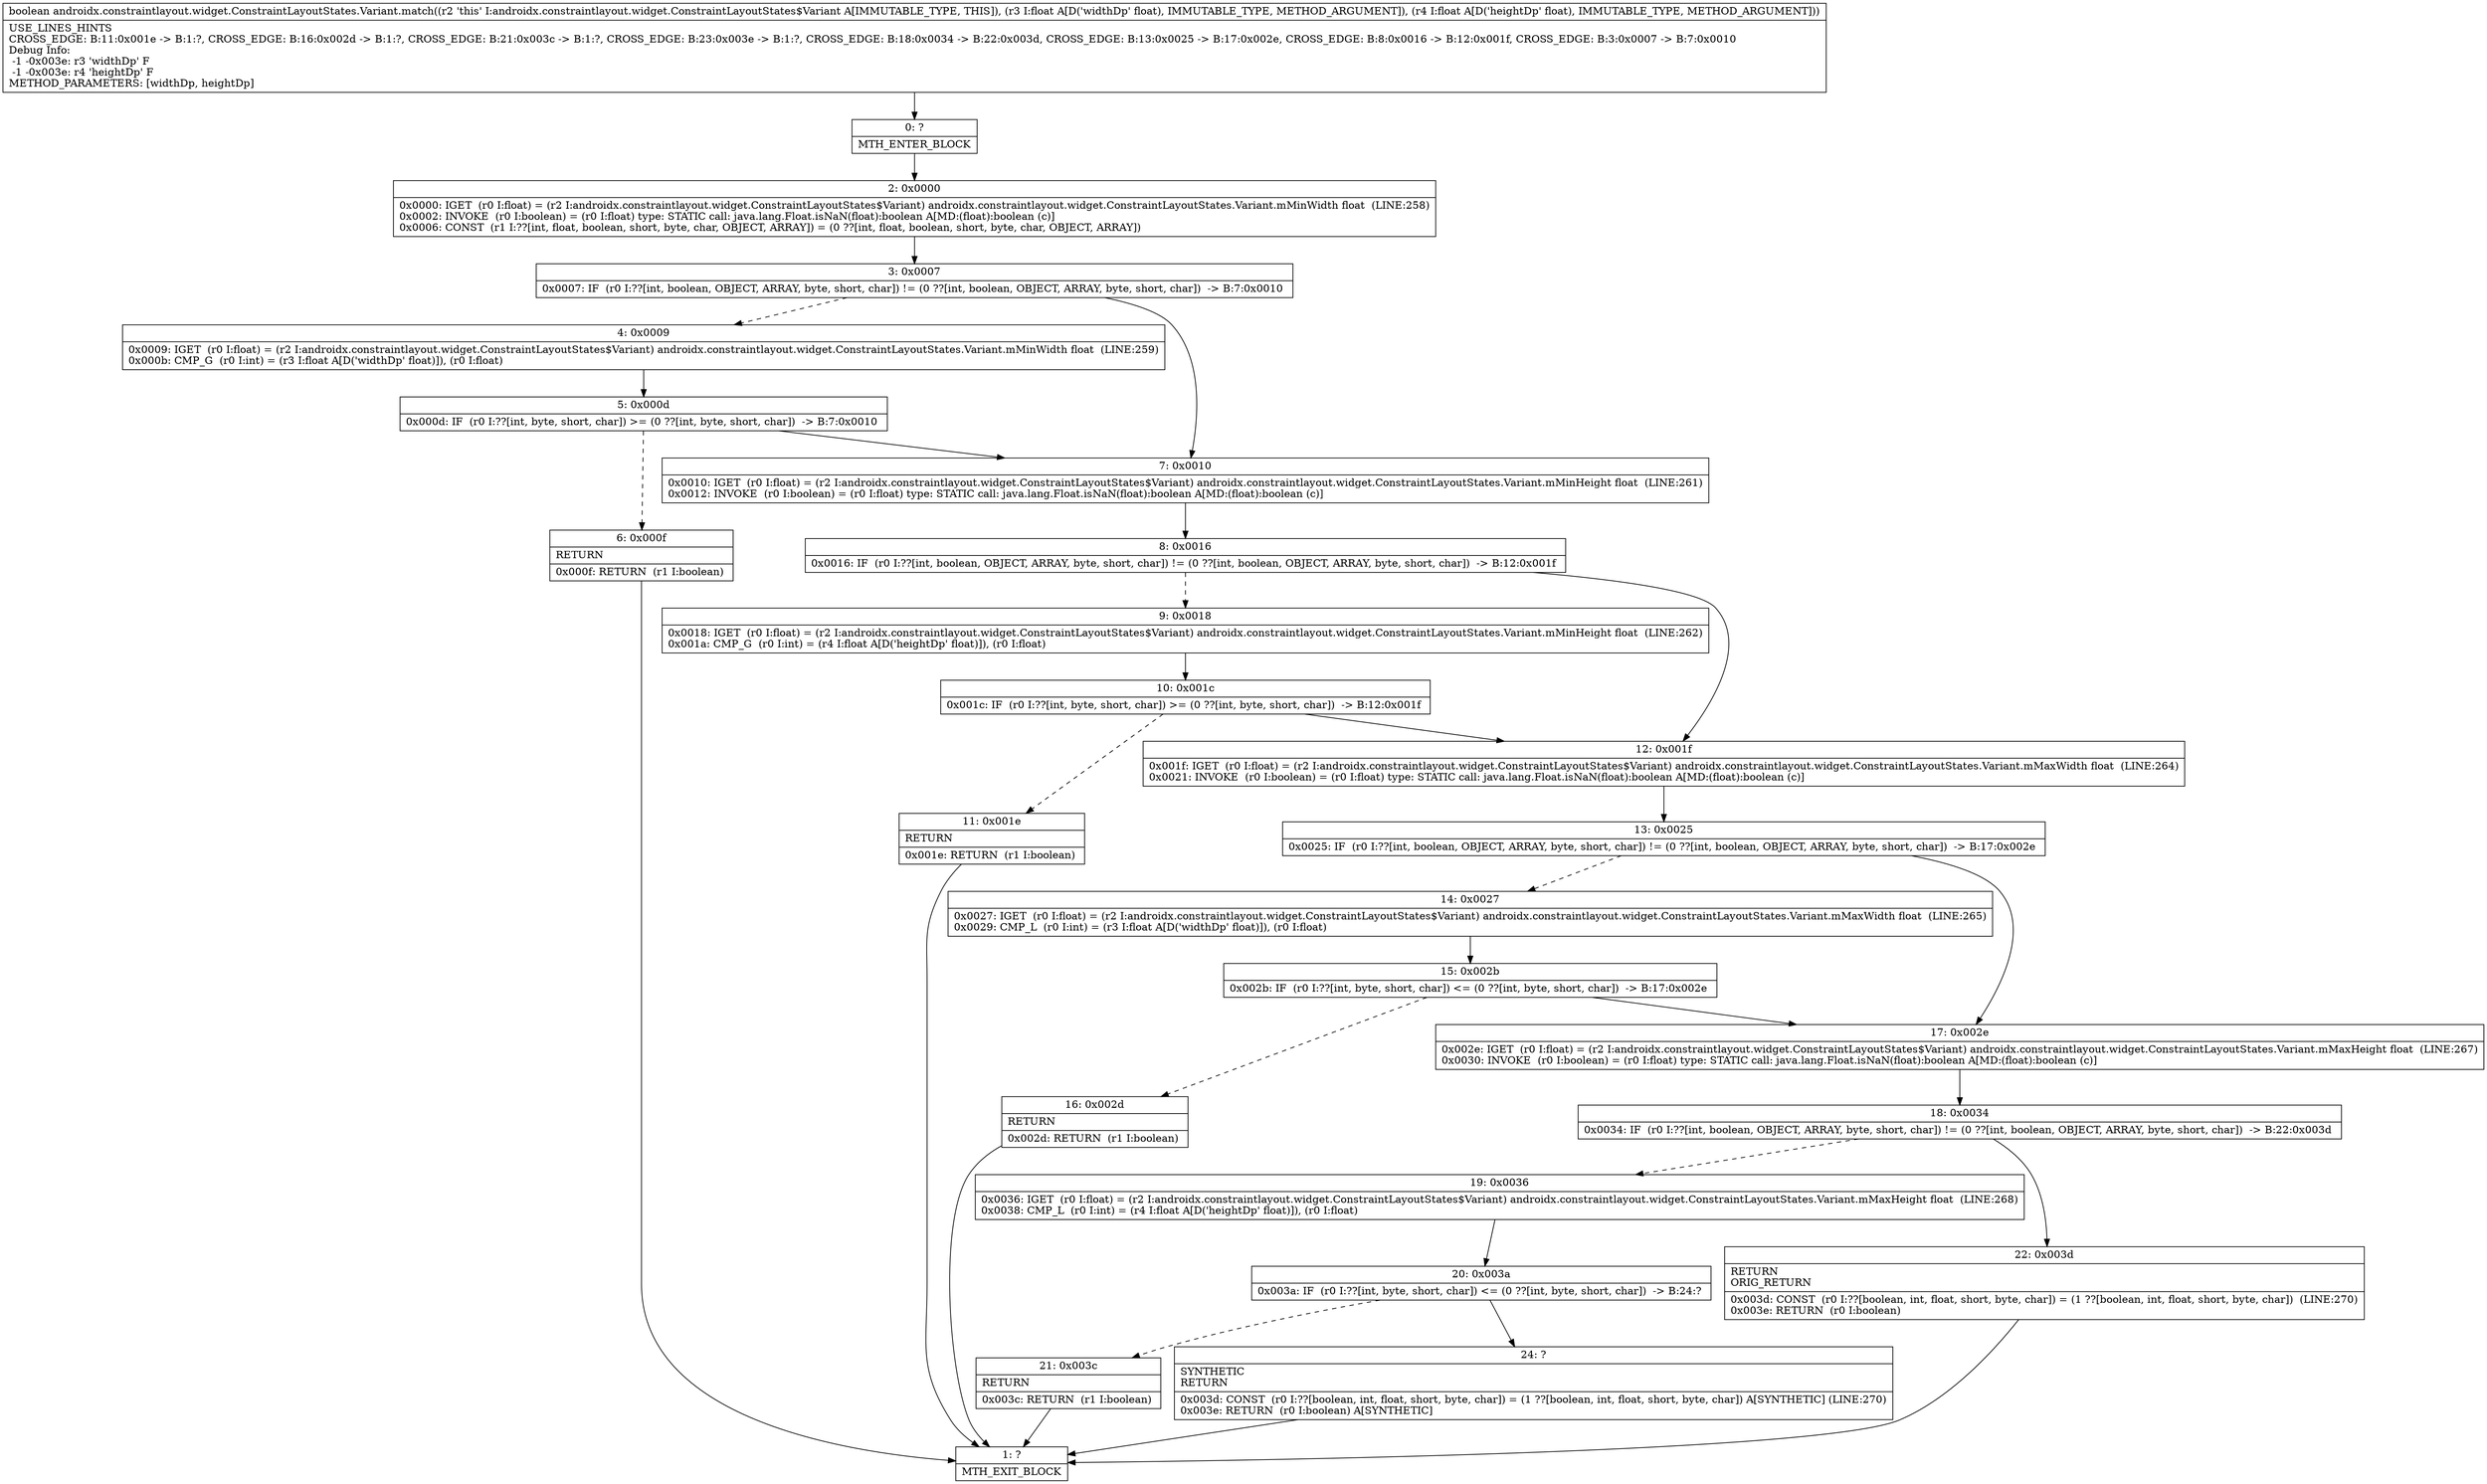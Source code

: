 digraph "CFG forandroidx.constraintlayout.widget.ConstraintLayoutStates.Variant.match(FF)Z" {
Node_0 [shape=record,label="{0\:\ ?|MTH_ENTER_BLOCK\l}"];
Node_2 [shape=record,label="{2\:\ 0x0000|0x0000: IGET  (r0 I:float) = (r2 I:androidx.constraintlayout.widget.ConstraintLayoutStates$Variant) androidx.constraintlayout.widget.ConstraintLayoutStates.Variant.mMinWidth float  (LINE:258)\l0x0002: INVOKE  (r0 I:boolean) = (r0 I:float) type: STATIC call: java.lang.Float.isNaN(float):boolean A[MD:(float):boolean (c)]\l0x0006: CONST  (r1 I:??[int, float, boolean, short, byte, char, OBJECT, ARRAY]) = (0 ??[int, float, boolean, short, byte, char, OBJECT, ARRAY]) \l}"];
Node_3 [shape=record,label="{3\:\ 0x0007|0x0007: IF  (r0 I:??[int, boolean, OBJECT, ARRAY, byte, short, char]) != (0 ??[int, boolean, OBJECT, ARRAY, byte, short, char])  \-\> B:7:0x0010 \l}"];
Node_4 [shape=record,label="{4\:\ 0x0009|0x0009: IGET  (r0 I:float) = (r2 I:androidx.constraintlayout.widget.ConstraintLayoutStates$Variant) androidx.constraintlayout.widget.ConstraintLayoutStates.Variant.mMinWidth float  (LINE:259)\l0x000b: CMP_G  (r0 I:int) = (r3 I:float A[D('widthDp' float)]), (r0 I:float) \l}"];
Node_5 [shape=record,label="{5\:\ 0x000d|0x000d: IF  (r0 I:??[int, byte, short, char]) \>= (0 ??[int, byte, short, char])  \-\> B:7:0x0010 \l}"];
Node_6 [shape=record,label="{6\:\ 0x000f|RETURN\l|0x000f: RETURN  (r1 I:boolean) \l}"];
Node_1 [shape=record,label="{1\:\ ?|MTH_EXIT_BLOCK\l}"];
Node_7 [shape=record,label="{7\:\ 0x0010|0x0010: IGET  (r0 I:float) = (r2 I:androidx.constraintlayout.widget.ConstraintLayoutStates$Variant) androidx.constraintlayout.widget.ConstraintLayoutStates.Variant.mMinHeight float  (LINE:261)\l0x0012: INVOKE  (r0 I:boolean) = (r0 I:float) type: STATIC call: java.lang.Float.isNaN(float):boolean A[MD:(float):boolean (c)]\l}"];
Node_8 [shape=record,label="{8\:\ 0x0016|0x0016: IF  (r0 I:??[int, boolean, OBJECT, ARRAY, byte, short, char]) != (0 ??[int, boolean, OBJECT, ARRAY, byte, short, char])  \-\> B:12:0x001f \l}"];
Node_9 [shape=record,label="{9\:\ 0x0018|0x0018: IGET  (r0 I:float) = (r2 I:androidx.constraintlayout.widget.ConstraintLayoutStates$Variant) androidx.constraintlayout.widget.ConstraintLayoutStates.Variant.mMinHeight float  (LINE:262)\l0x001a: CMP_G  (r0 I:int) = (r4 I:float A[D('heightDp' float)]), (r0 I:float) \l}"];
Node_10 [shape=record,label="{10\:\ 0x001c|0x001c: IF  (r0 I:??[int, byte, short, char]) \>= (0 ??[int, byte, short, char])  \-\> B:12:0x001f \l}"];
Node_11 [shape=record,label="{11\:\ 0x001e|RETURN\l|0x001e: RETURN  (r1 I:boolean) \l}"];
Node_12 [shape=record,label="{12\:\ 0x001f|0x001f: IGET  (r0 I:float) = (r2 I:androidx.constraintlayout.widget.ConstraintLayoutStates$Variant) androidx.constraintlayout.widget.ConstraintLayoutStates.Variant.mMaxWidth float  (LINE:264)\l0x0021: INVOKE  (r0 I:boolean) = (r0 I:float) type: STATIC call: java.lang.Float.isNaN(float):boolean A[MD:(float):boolean (c)]\l}"];
Node_13 [shape=record,label="{13\:\ 0x0025|0x0025: IF  (r0 I:??[int, boolean, OBJECT, ARRAY, byte, short, char]) != (0 ??[int, boolean, OBJECT, ARRAY, byte, short, char])  \-\> B:17:0x002e \l}"];
Node_14 [shape=record,label="{14\:\ 0x0027|0x0027: IGET  (r0 I:float) = (r2 I:androidx.constraintlayout.widget.ConstraintLayoutStates$Variant) androidx.constraintlayout.widget.ConstraintLayoutStates.Variant.mMaxWidth float  (LINE:265)\l0x0029: CMP_L  (r0 I:int) = (r3 I:float A[D('widthDp' float)]), (r0 I:float) \l}"];
Node_15 [shape=record,label="{15\:\ 0x002b|0x002b: IF  (r0 I:??[int, byte, short, char]) \<= (0 ??[int, byte, short, char])  \-\> B:17:0x002e \l}"];
Node_16 [shape=record,label="{16\:\ 0x002d|RETURN\l|0x002d: RETURN  (r1 I:boolean) \l}"];
Node_17 [shape=record,label="{17\:\ 0x002e|0x002e: IGET  (r0 I:float) = (r2 I:androidx.constraintlayout.widget.ConstraintLayoutStates$Variant) androidx.constraintlayout.widget.ConstraintLayoutStates.Variant.mMaxHeight float  (LINE:267)\l0x0030: INVOKE  (r0 I:boolean) = (r0 I:float) type: STATIC call: java.lang.Float.isNaN(float):boolean A[MD:(float):boolean (c)]\l}"];
Node_18 [shape=record,label="{18\:\ 0x0034|0x0034: IF  (r0 I:??[int, boolean, OBJECT, ARRAY, byte, short, char]) != (0 ??[int, boolean, OBJECT, ARRAY, byte, short, char])  \-\> B:22:0x003d \l}"];
Node_19 [shape=record,label="{19\:\ 0x0036|0x0036: IGET  (r0 I:float) = (r2 I:androidx.constraintlayout.widget.ConstraintLayoutStates$Variant) androidx.constraintlayout.widget.ConstraintLayoutStates.Variant.mMaxHeight float  (LINE:268)\l0x0038: CMP_L  (r0 I:int) = (r4 I:float A[D('heightDp' float)]), (r0 I:float) \l}"];
Node_20 [shape=record,label="{20\:\ 0x003a|0x003a: IF  (r0 I:??[int, byte, short, char]) \<= (0 ??[int, byte, short, char])  \-\> B:24:? \l}"];
Node_21 [shape=record,label="{21\:\ 0x003c|RETURN\l|0x003c: RETURN  (r1 I:boolean) \l}"];
Node_24 [shape=record,label="{24\:\ ?|SYNTHETIC\lRETURN\l|0x003d: CONST  (r0 I:??[boolean, int, float, short, byte, char]) = (1 ??[boolean, int, float, short, byte, char]) A[SYNTHETIC] (LINE:270)\l0x003e: RETURN  (r0 I:boolean) A[SYNTHETIC]\l}"];
Node_22 [shape=record,label="{22\:\ 0x003d|RETURN\lORIG_RETURN\l|0x003d: CONST  (r0 I:??[boolean, int, float, short, byte, char]) = (1 ??[boolean, int, float, short, byte, char])  (LINE:270)\l0x003e: RETURN  (r0 I:boolean) \l}"];
MethodNode[shape=record,label="{boolean androidx.constraintlayout.widget.ConstraintLayoutStates.Variant.match((r2 'this' I:androidx.constraintlayout.widget.ConstraintLayoutStates$Variant A[IMMUTABLE_TYPE, THIS]), (r3 I:float A[D('widthDp' float), IMMUTABLE_TYPE, METHOD_ARGUMENT]), (r4 I:float A[D('heightDp' float), IMMUTABLE_TYPE, METHOD_ARGUMENT]))  | USE_LINES_HINTS\lCROSS_EDGE: B:11:0x001e \-\> B:1:?, CROSS_EDGE: B:16:0x002d \-\> B:1:?, CROSS_EDGE: B:21:0x003c \-\> B:1:?, CROSS_EDGE: B:23:0x003e \-\> B:1:?, CROSS_EDGE: B:18:0x0034 \-\> B:22:0x003d, CROSS_EDGE: B:13:0x0025 \-\> B:17:0x002e, CROSS_EDGE: B:8:0x0016 \-\> B:12:0x001f, CROSS_EDGE: B:3:0x0007 \-\> B:7:0x0010\lDebug Info:\l  \-1 \-0x003e: r3 'widthDp' F\l  \-1 \-0x003e: r4 'heightDp' F\lMETHOD_PARAMETERS: [widthDp, heightDp]\l}"];
MethodNode -> Node_0;Node_0 -> Node_2;
Node_2 -> Node_3;
Node_3 -> Node_4[style=dashed];
Node_3 -> Node_7;
Node_4 -> Node_5;
Node_5 -> Node_6[style=dashed];
Node_5 -> Node_7;
Node_6 -> Node_1;
Node_7 -> Node_8;
Node_8 -> Node_9[style=dashed];
Node_8 -> Node_12;
Node_9 -> Node_10;
Node_10 -> Node_11[style=dashed];
Node_10 -> Node_12;
Node_11 -> Node_1;
Node_12 -> Node_13;
Node_13 -> Node_14[style=dashed];
Node_13 -> Node_17;
Node_14 -> Node_15;
Node_15 -> Node_16[style=dashed];
Node_15 -> Node_17;
Node_16 -> Node_1;
Node_17 -> Node_18;
Node_18 -> Node_19[style=dashed];
Node_18 -> Node_22;
Node_19 -> Node_20;
Node_20 -> Node_21[style=dashed];
Node_20 -> Node_24;
Node_21 -> Node_1;
Node_24 -> Node_1;
Node_22 -> Node_1;
}

